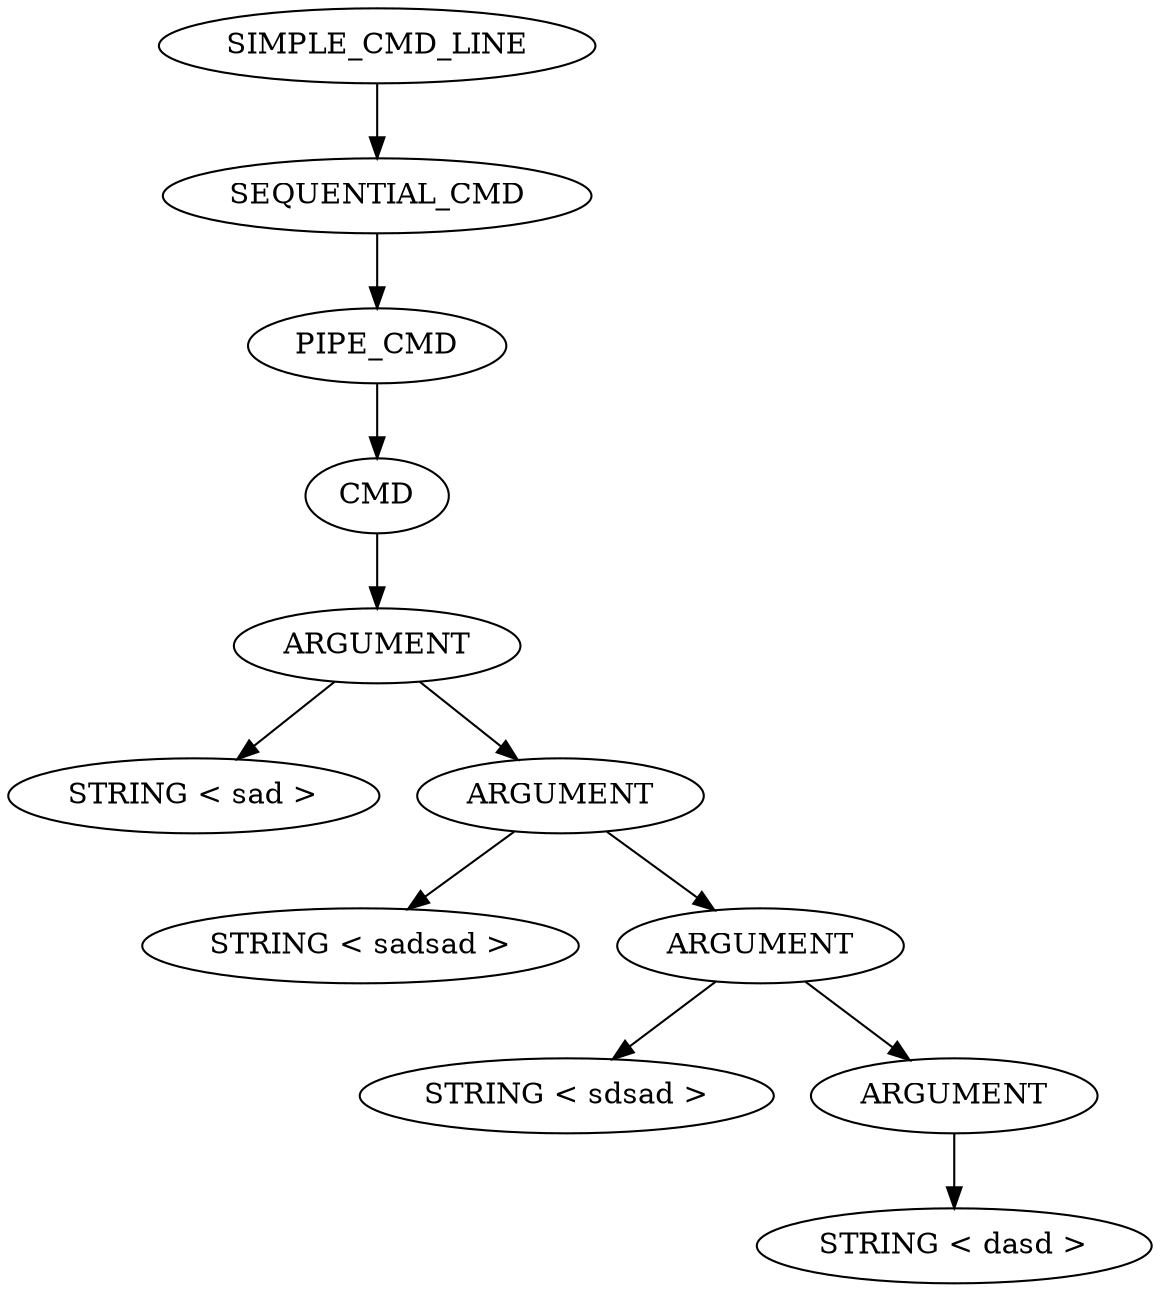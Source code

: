 digraph PARSER {
	NODE_0x55dd983802a0 [label="SIMPLE_CMD_LINE\n"];
	NODE_0x55dd983802a0 -> NODE_0x55dd98380270
	NODE_0x55dd98380270 [label="SEQUENTIAL_CMD\n"];
	NODE_0x55dd98380270 -> NODE_0x55dd98380240
	NODE_0x55dd98380240 [label="PIPE_CMD\n"];
	NODE_0x55dd98380240 -> NODE_0x55dd98380210
	NODE_0x55dd98380210 [label="CMD\n"];
	NODE_0x55dd98380210 -> NODE_0x55dd983801e0
	NODE_0x55dd983801e0 [label="ARGUMENT\n"];
	NODE_0x55dd983801e0 -> NODE_0x55dd98380090
	NODE_0x55dd983801e0 -> NODE_0x55dd983801b0
	NODE_0x55dd98380090 [label="STRING < sad >\n"];
	NODE_0x55dd983801b0 [label="ARGUMENT\n"];
	NODE_0x55dd983801b0 -> NODE_0x55dd983800c0
	NODE_0x55dd983801b0 -> NODE_0x55dd98380180
	NODE_0x55dd983800c0 [label="STRING < sadsad >\n"];
	NODE_0x55dd98380180 [label="ARGUMENT\n"];
	NODE_0x55dd98380180 -> NODE_0x55dd983800f0
	NODE_0x55dd98380180 -> NODE_0x55dd98380150
	NODE_0x55dd983800f0 [label="STRING < sdsad >\n"];
	NODE_0x55dd98380150 [label="ARGUMENT\n"];
	NODE_0x55dd98380150 -> NODE_0x55dd98380120
	NODE_0x55dd98380120 [label="STRING < dasd >\n"];
}
